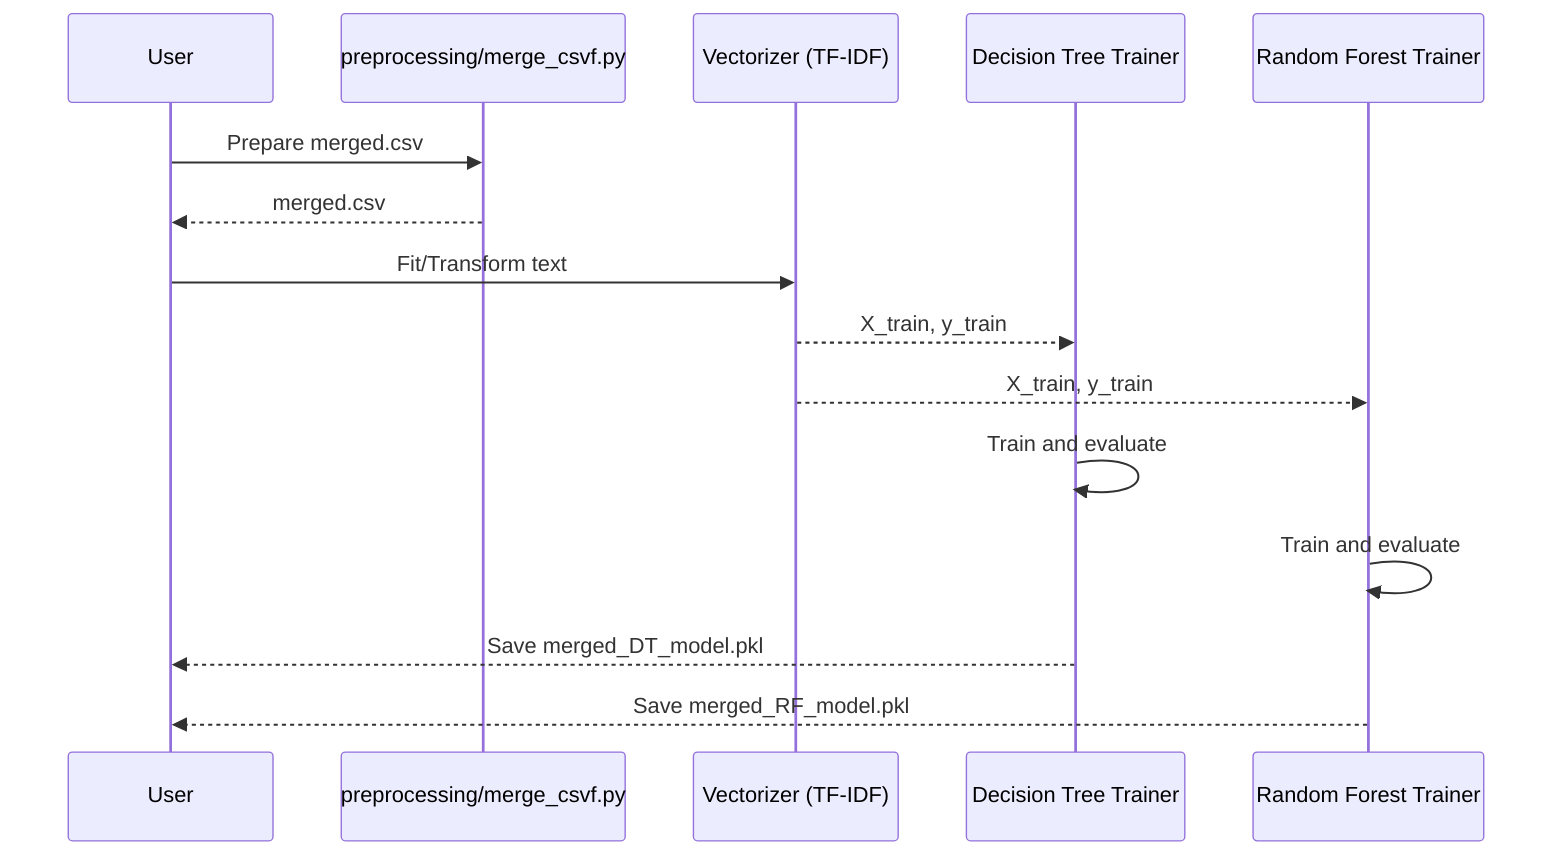 sequenceDiagram
  participant U as User
  participant P as preprocessing/merge_csvf.py
  participant V as Vectorizer (TF-IDF)
  participant DT as Decision Tree Trainer
  participant RF as Random Forest Trainer
  U->>P: Prepare merged.csv
  P-->>U: merged.csv
  U->>V: Fit/Transform text
  V-->>DT: X_train, y_train
  V-->>RF: X_train, y_train
  DT->>DT: Train and evaluate
  RF->>RF: Train and evaluate
  DT-->>U: Save merged_DT_model.pkl
  RF-->>U: Save merged_RF_model.pkl